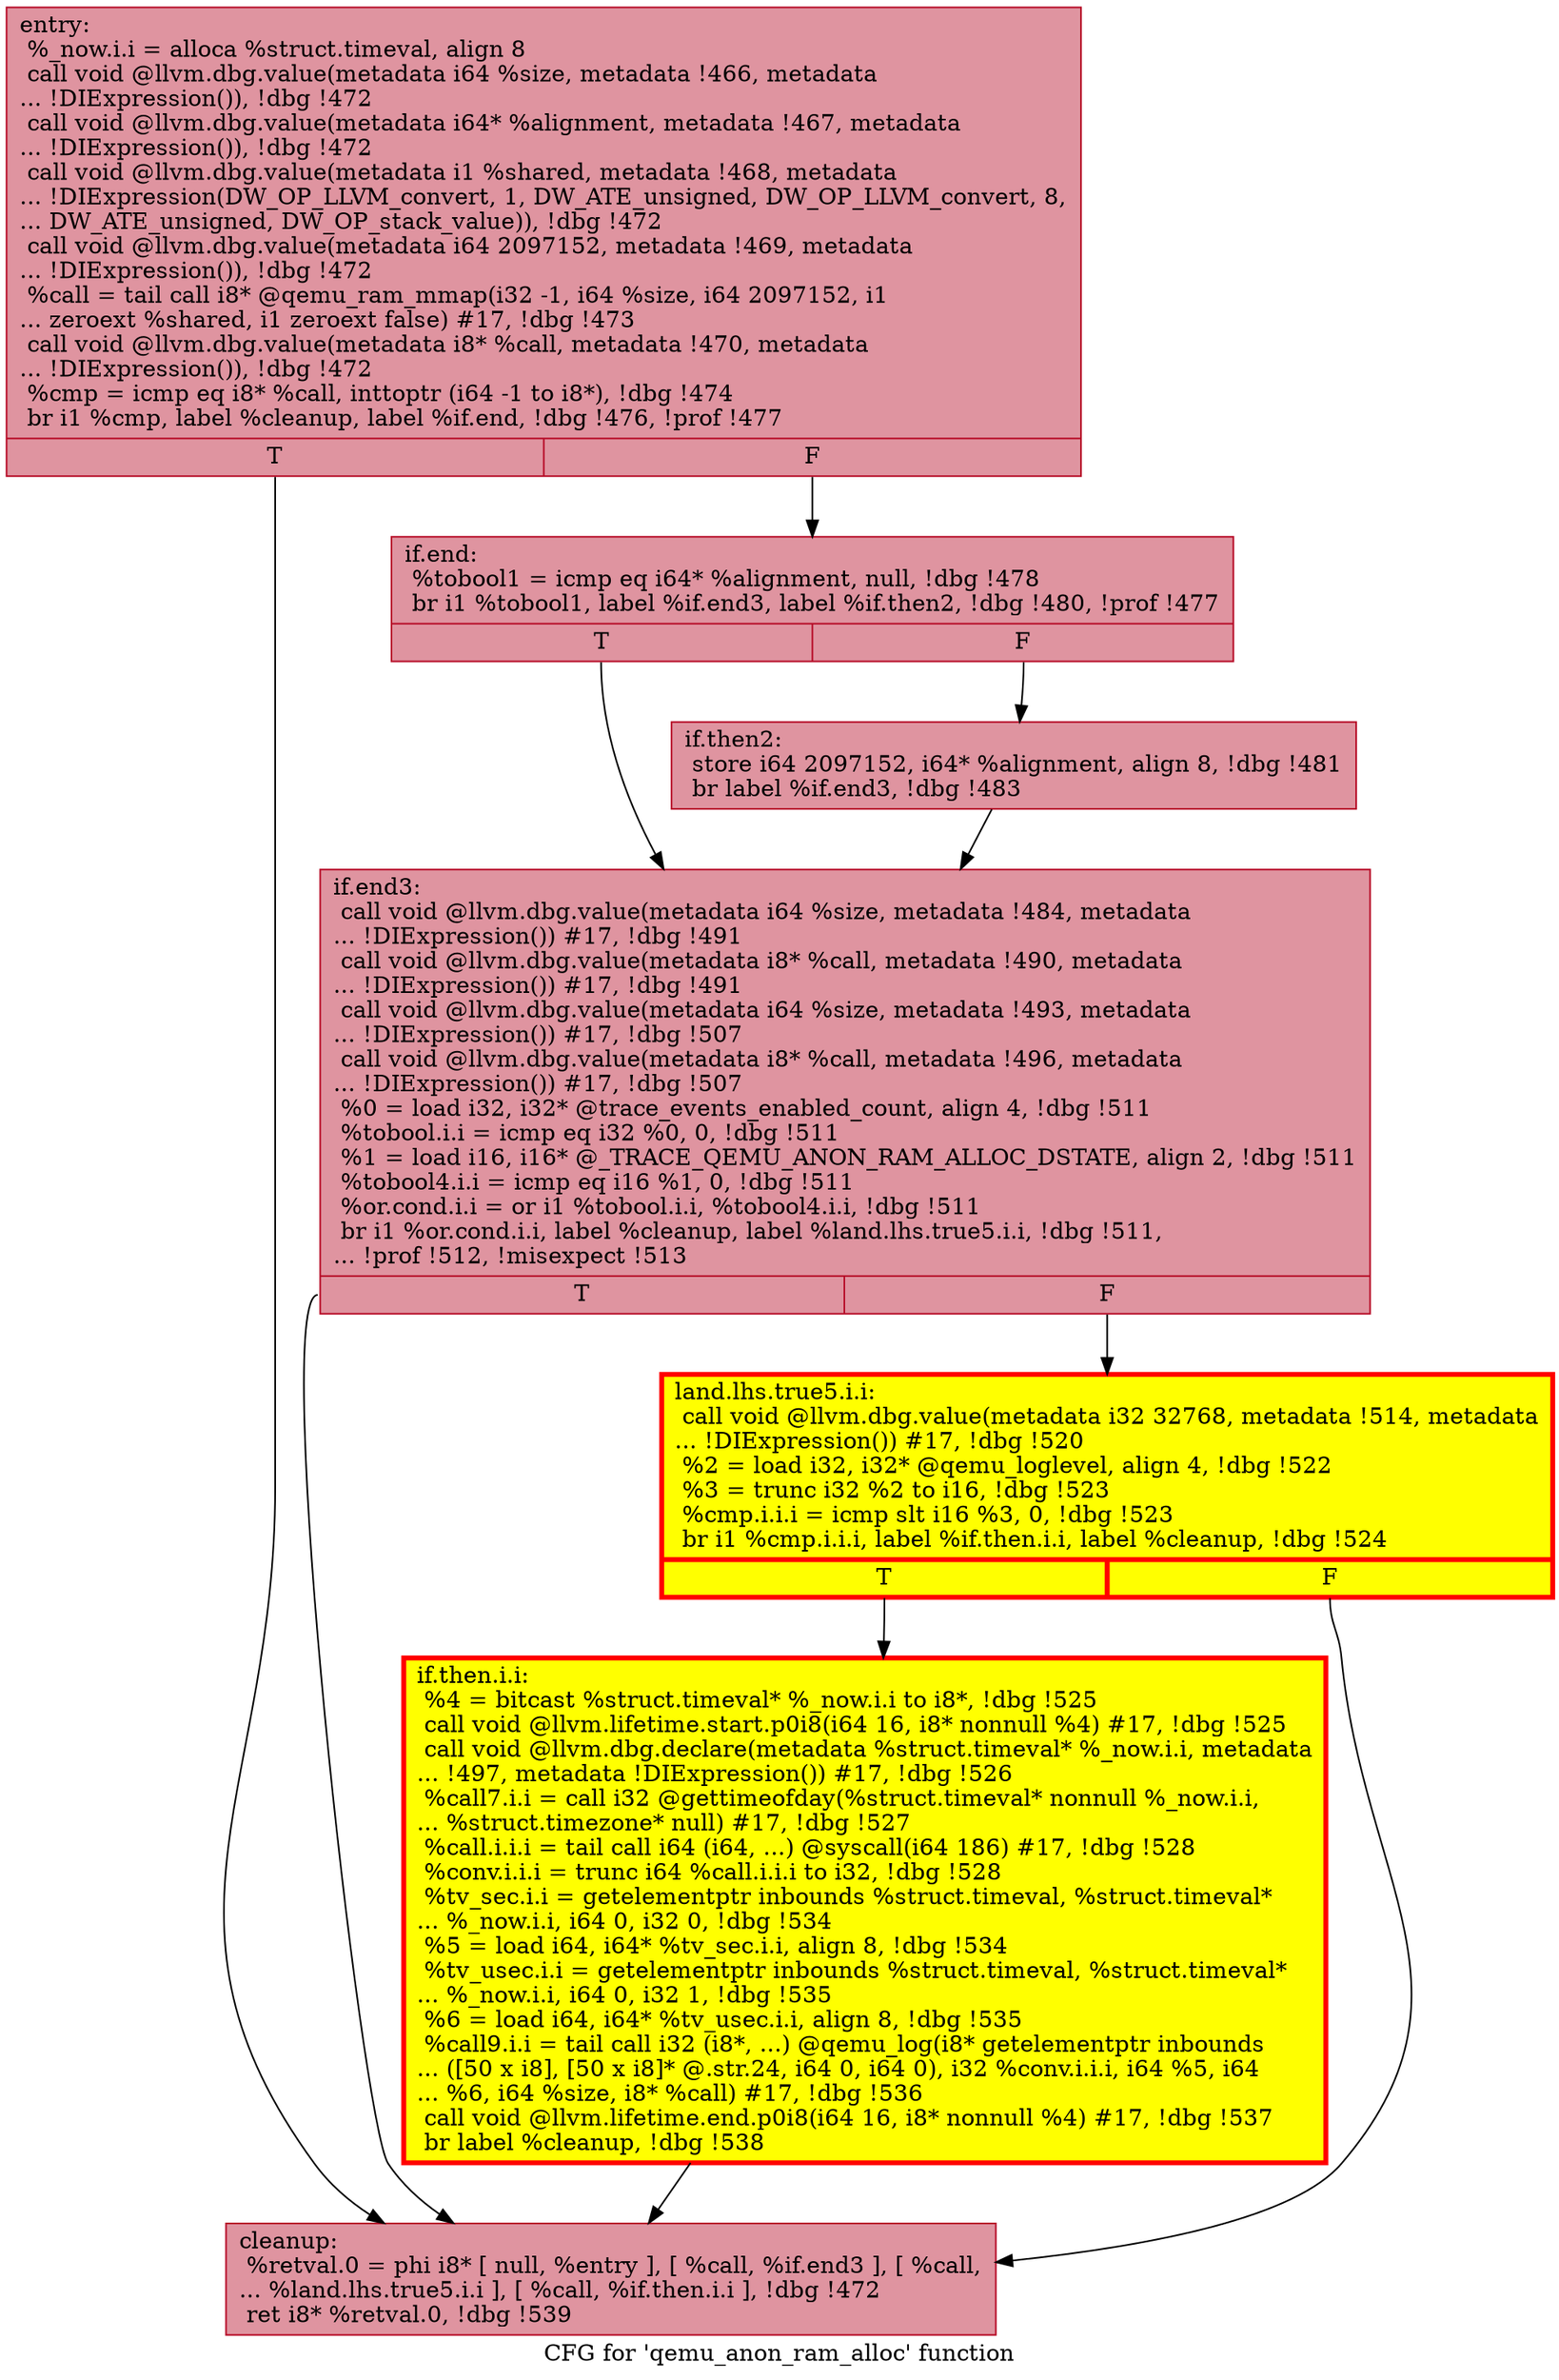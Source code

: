 digraph "CFG for 'qemu_anon_ram_alloc' function" {
	label="CFG for 'qemu_anon_ram_alloc' function";

	Node0x55834e1592e0 [shape=record,color="#b70d28ff", style=filled, fillcolor="#b70d2870",label="{entry:\l  %_now.i.i = alloca %struct.timeval, align 8\l  call void @llvm.dbg.value(metadata i64 %size, metadata !466, metadata\l... !DIExpression()), !dbg !472\l  call void @llvm.dbg.value(metadata i64* %alignment, metadata !467, metadata\l... !DIExpression()), !dbg !472\l  call void @llvm.dbg.value(metadata i1 %shared, metadata !468, metadata\l... !DIExpression(DW_OP_LLVM_convert, 1, DW_ATE_unsigned, DW_OP_LLVM_convert, 8,\l... DW_ATE_unsigned, DW_OP_stack_value)), !dbg !472\l  call void @llvm.dbg.value(metadata i64 2097152, metadata !469, metadata\l... !DIExpression()), !dbg !472\l  %call = tail call i8* @qemu_ram_mmap(i32 -1, i64 %size, i64 2097152, i1\l... zeroext %shared, i1 zeroext false) #17, !dbg !473\l  call void @llvm.dbg.value(metadata i8* %call, metadata !470, metadata\l... !DIExpression()), !dbg !472\l  %cmp = icmp eq i8* %call, inttoptr (i64 -1 to i8*), !dbg !474\l  br i1 %cmp, label %cleanup, label %if.end, !dbg !476, !prof !477\l|{<s0>T|<s1>F}}"];
	Node0x55834e1592e0:s0 -> Node0x55834e15f870;
	Node0x55834e1592e0:s1 -> Node0x55834e15f410;
	Node0x55834e15f410 [shape=record,color="#b70d28ff", style=filled, fillcolor="#b70d2870",label="{if.end:                                           \l  %tobool1 = icmp eq i64* %alignment, null, !dbg !478\l  br i1 %tobool1, label %if.end3, label %if.then2, !dbg !480, !prof !477\l|{<s0>T|<s1>F}}"];
	Node0x55834e15f410:s0 -> Node0x55834e15fba0;
	Node0x55834e15f410:s1 -> Node0x55834e15fb30;
	Node0x55834e15fb30 [shape=record,color="#b70d28ff", style=filled, fillcolor="#b70d2870",label="{if.then2:                                         \l  store i64 2097152, i64* %alignment, align 8, !dbg !481\l  br label %if.end3, !dbg !483\l}"];
	Node0x55834e15fb30 -> Node0x55834e15fba0;
	Node0x55834e15fba0 [shape=record,color="#b70d28ff", style=filled, fillcolor="#b70d2870",label="{if.end3:                                          \l  call void @llvm.dbg.value(metadata i64 %size, metadata !484, metadata\l... !DIExpression()) #17, !dbg !491\l  call void @llvm.dbg.value(metadata i8* %call, metadata !490, metadata\l... !DIExpression()) #17, !dbg !491\l  call void @llvm.dbg.value(metadata i64 %size, metadata !493, metadata\l... !DIExpression()) #17, !dbg !507\l  call void @llvm.dbg.value(metadata i8* %call, metadata !496, metadata\l... !DIExpression()) #17, !dbg !507\l  %0 = load i32, i32* @trace_events_enabled_count, align 4, !dbg !511\l  %tobool.i.i = icmp eq i32 %0, 0, !dbg !511\l  %1 = load i16, i16* @_TRACE_QEMU_ANON_RAM_ALLOC_DSTATE, align 2, !dbg !511\l  %tobool4.i.i = icmp eq i16 %1, 0, !dbg !511\l  %or.cond.i.i = or i1 %tobool.i.i, %tobool4.i.i, !dbg !511\l  br i1 %or.cond.i.i, label %cleanup, label %land.lhs.true5.i.i, !dbg !511,\l... !prof !512, !misexpect !513\l|{<s0>T|<s1>F}}"];
	Node0x55834e15fba0:s0 -> Node0x55834e15f870;
	Node0x55834e15fba0:s1 -> Node0x55834e2039b0;
	Node0x55834e2039b0 [shape=record,penwidth=3.0, style="filled", color="red", fillcolor="yellow",label="{land.lhs.true5.i.i:                               \l  call void @llvm.dbg.value(metadata i32 32768, metadata !514, metadata\l... !DIExpression()) #17, !dbg !520\l  %2 = load i32, i32* @qemu_loglevel, align 4, !dbg !522\l  %3 = trunc i32 %2 to i16, !dbg !523\l  %cmp.i.i.i = icmp slt i16 %3, 0, !dbg !523\l  br i1 %cmp.i.i.i, label %if.then.i.i, label %cleanup, !dbg !524\l|{<s0>T|<s1>F}}"];
	Node0x55834e2039b0:s0 -> Node0x55834e1f3920;
	Node0x55834e2039b0:s1 -> Node0x55834e15f870;
	Node0x55834e1f3920 [shape=record,penwidth=3.0, style="filled", color="red", fillcolor="yellow",label="{if.then.i.i:                                      \l  %4 = bitcast %struct.timeval* %_now.i.i to i8*, !dbg !525\l  call void @llvm.lifetime.start.p0i8(i64 16, i8* nonnull %4) #17, !dbg !525\l  call void @llvm.dbg.declare(metadata %struct.timeval* %_now.i.i, metadata\l... !497, metadata !DIExpression()) #17, !dbg !526\l  %call7.i.i = call i32 @gettimeofday(%struct.timeval* nonnull %_now.i.i,\l... %struct.timezone* null) #17, !dbg !527\l  %call.i.i.i = tail call i64 (i64, ...) @syscall(i64 186) #17, !dbg !528\l  %conv.i.i.i = trunc i64 %call.i.i.i to i32, !dbg !528\l  %tv_sec.i.i = getelementptr inbounds %struct.timeval, %struct.timeval*\l... %_now.i.i, i64 0, i32 0, !dbg !534\l  %5 = load i64, i64* %tv_sec.i.i, align 8, !dbg !534\l  %tv_usec.i.i = getelementptr inbounds %struct.timeval, %struct.timeval*\l... %_now.i.i, i64 0, i32 1, !dbg !535\l  %6 = load i64, i64* %tv_usec.i.i, align 8, !dbg !535\l  %call9.i.i = tail call i32 (i8*, ...) @qemu_log(i8* getelementptr inbounds\l... ([50 x i8], [50 x i8]* @.str.24, i64 0, i64 0), i32 %conv.i.i.i, i64 %5, i64\l... %6, i64 %size, i8* %call) #17, !dbg !536\l  call void @llvm.lifetime.end.p0i8(i64 16, i8* nonnull %4) #17, !dbg !537\l  br label %cleanup, !dbg !538\l}"];
	Node0x55834e1f3920 -> Node0x55834e15f870;
	Node0x55834e15f870 [shape=record,color="#b70d28ff", style=filled, fillcolor="#b70d2870",label="{cleanup:                                          \l  %retval.0 = phi i8* [ null, %entry ], [ %call, %if.end3 ], [ %call,\l... %land.lhs.true5.i.i ], [ %call, %if.then.i.i ], !dbg !472\l  ret i8* %retval.0, !dbg !539\l}"];
}
